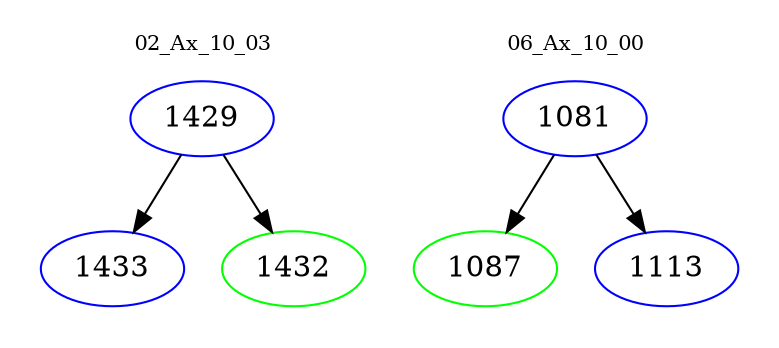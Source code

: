 digraph{
subgraph cluster_0 {
color = white
label = "02_Ax_10_03";
fontsize=10;
T0_1429 [label="1429", color="blue"]
T0_1429 -> T0_1433 [color="black"]
T0_1433 [label="1433", color="blue"]
T0_1429 -> T0_1432 [color="black"]
T0_1432 [label="1432", color="green"]
}
subgraph cluster_1 {
color = white
label = "06_Ax_10_00";
fontsize=10;
T1_1081 [label="1081", color="blue"]
T1_1081 -> T1_1087 [color="black"]
T1_1087 [label="1087", color="green"]
T1_1081 -> T1_1113 [color="black"]
T1_1113 [label="1113", color="blue"]
}
}
